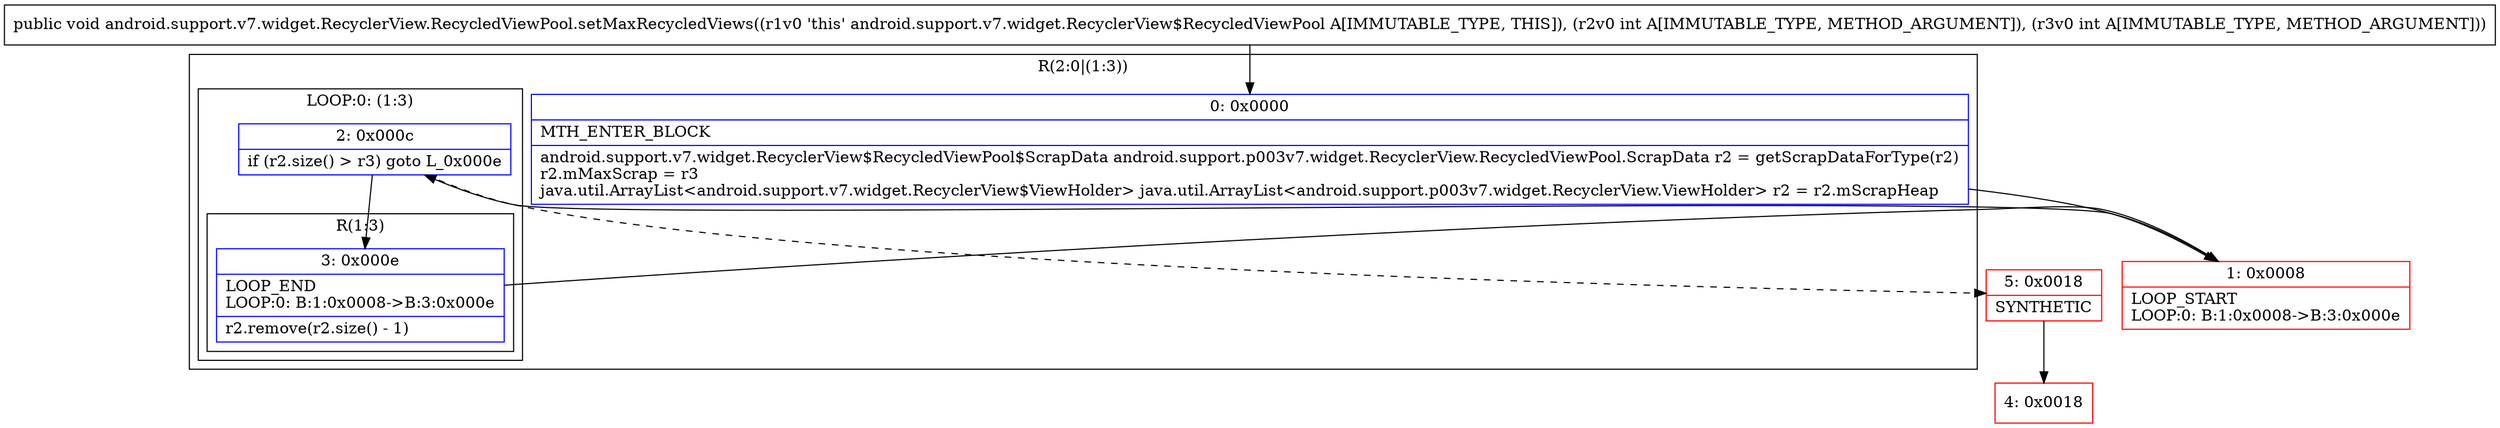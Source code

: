 digraph "CFG forandroid.support.v7.widget.RecyclerView.RecycledViewPool.setMaxRecycledViews(II)V" {
subgraph cluster_Region_1356705288 {
label = "R(2:0|(1:3))";
node [shape=record,color=blue];
Node_0 [shape=record,label="{0\:\ 0x0000|MTH_ENTER_BLOCK\l|android.support.v7.widget.RecyclerView$RecycledViewPool$ScrapData android.support.p003v7.widget.RecyclerView.RecycledViewPool.ScrapData r2 = getScrapDataForType(r2)\lr2.mMaxScrap = r3\ljava.util.ArrayList\<android.support.v7.widget.RecyclerView$ViewHolder\> java.util.ArrayList\<android.support.p003v7.widget.RecyclerView.ViewHolder\> r2 = r2.mScrapHeap\l}"];
subgraph cluster_LoopRegion_1408441941 {
label = "LOOP:0: (1:3)";
node [shape=record,color=blue];
Node_2 [shape=record,label="{2\:\ 0x000c|if (r2.size() \> r3) goto L_0x000e\l}"];
subgraph cluster_Region_993944205 {
label = "R(1:3)";
node [shape=record,color=blue];
Node_3 [shape=record,label="{3\:\ 0x000e|LOOP_END\lLOOP:0: B:1:0x0008\-\>B:3:0x000e\l|r2.remove(r2.size() \- 1)\l}"];
}
}
}
Node_1 [shape=record,color=red,label="{1\:\ 0x0008|LOOP_START\lLOOP:0: B:1:0x0008\-\>B:3:0x000e\l}"];
Node_4 [shape=record,color=red,label="{4\:\ 0x0018}"];
Node_5 [shape=record,color=red,label="{5\:\ 0x0018|SYNTHETIC\l}"];
MethodNode[shape=record,label="{public void android.support.v7.widget.RecyclerView.RecycledViewPool.setMaxRecycledViews((r1v0 'this' android.support.v7.widget.RecyclerView$RecycledViewPool A[IMMUTABLE_TYPE, THIS]), (r2v0 int A[IMMUTABLE_TYPE, METHOD_ARGUMENT]), (r3v0 int A[IMMUTABLE_TYPE, METHOD_ARGUMENT])) }"];
MethodNode -> Node_0;
Node_0 -> Node_1;
Node_2 -> Node_3;
Node_2 -> Node_5[style=dashed];
Node_3 -> Node_1;
Node_1 -> Node_2;
Node_5 -> Node_4;
}

